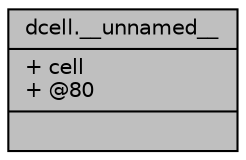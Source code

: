 digraph "dcell.__unnamed__"
{
 // INTERACTIVE_SVG=YES
  bgcolor="transparent";
  edge [fontname="Helvetica",fontsize="10",labelfontname="Helvetica",labelfontsize="10"];
  node [fontname="Helvetica",fontsize="10",shape=record];
  Node210 [label="{dcell.__unnamed__\n|+ cell\l+ @80\l|}",height=0.2,width=0.4,color="black", fillcolor="grey75", style="filled", fontcolor="black"];
}
